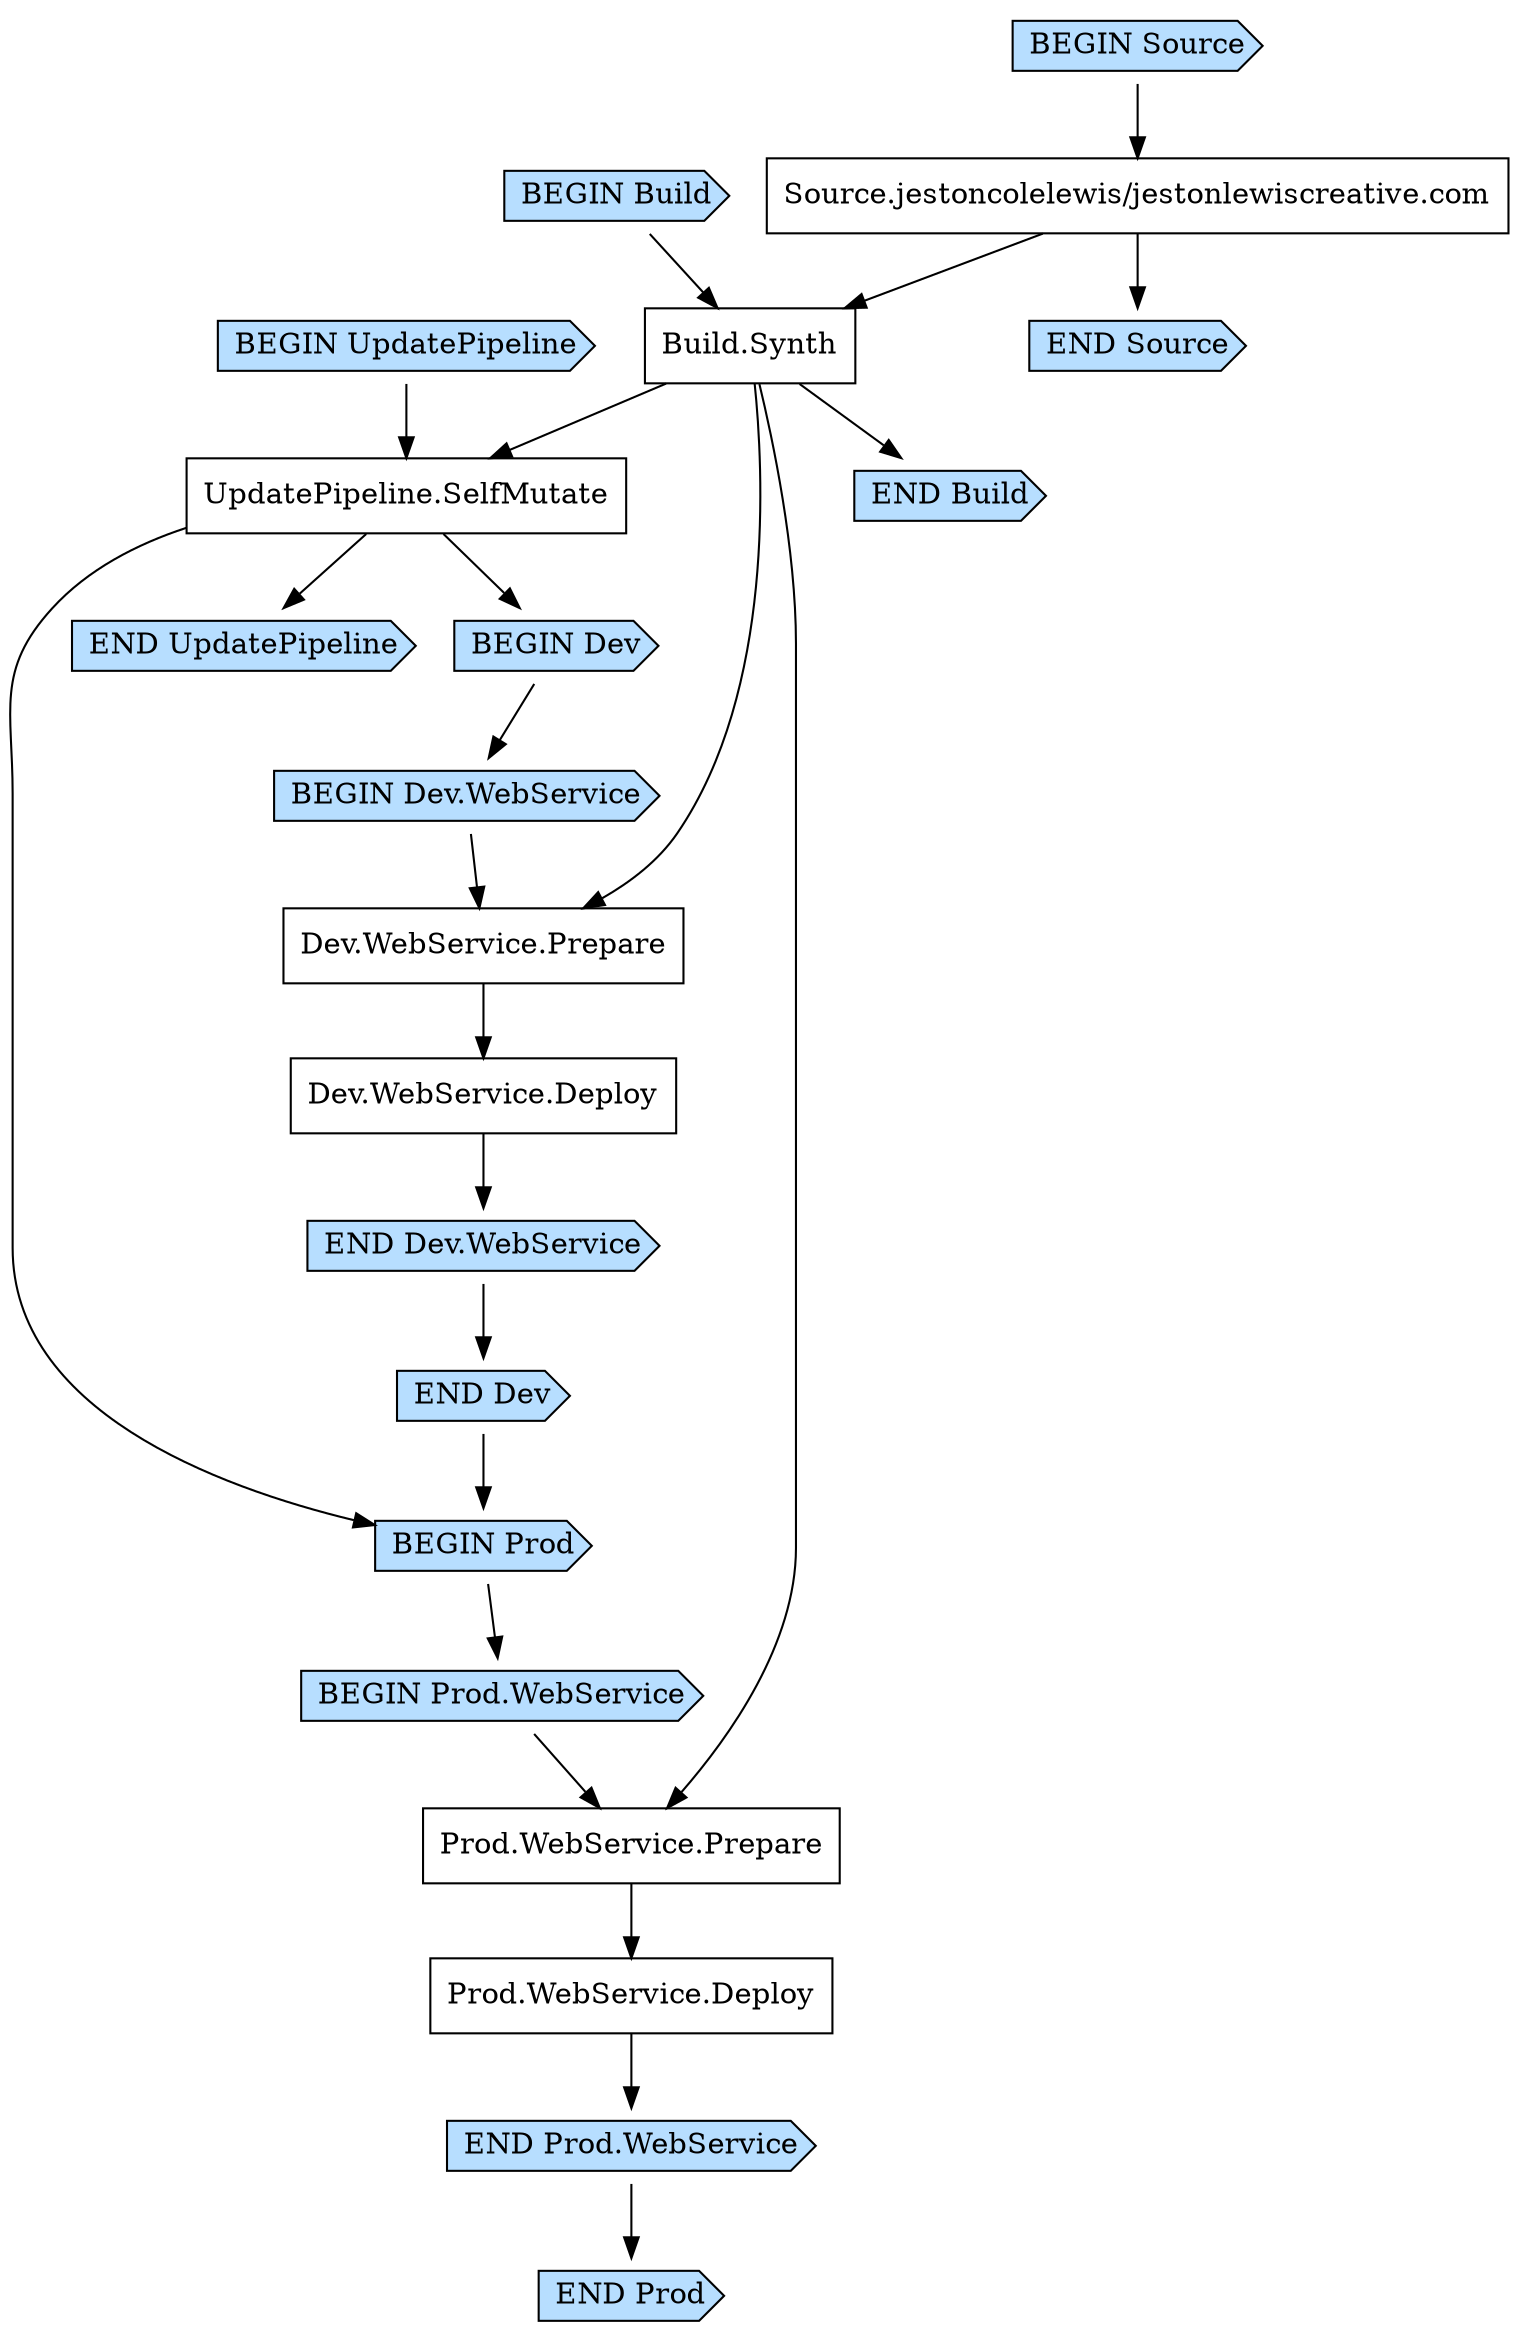 digraph G {
  # Arrows represent an "unlocks" relationship (opposite of dependency). So chosen
  # because the layout looks more natural that way.
  # To represent subgraph dependencies, subgraphs are represented by BEGIN/END nodes.
  # To render: `dot -Tsvg JestonLewisCreativeFrontEndStackPipelineC2681E6E.dot > graph.svg`, open in a browser.
  node [shape="box"];
"BEGIN Build" [shape="cds", style="filled", fillcolor="#b7deff"];
"END Build" [shape="cds", style="filled", fillcolor="#b7deff"];
"Build.Synth";
"Source.jestoncolelewis/jestonlewiscreative.com" -> "Build.Synth";
"BEGIN Build" -> "Build.Synth";
"Build.Synth" -> "END Build";
"BEGIN UpdatePipeline" [shape="cds", style="filled", fillcolor="#b7deff"];
"END UpdatePipeline" [shape="cds", style="filled", fillcolor="#b7deff"];
"UpdatePipeline.SelfMutate";
"Build.Synth" -> "UpdatePipeline.SelfMutate";
"BEGIN UpdatePipeline" -> "UpdatePipeline.SelfMutate";
"UpdatePipeline.SelfMutate" -> "END UpdatePipeline";
"BEGIN Dev" [shape="cds", style="filled", fillcolor="#b7deff"];
"END Dev" [shape="cds", style="filled", fillcolor="#b7deff"];
"UpdatePipeline.SelfMutate" -> "BEGIN Dev";
"BEGIN Dev.WebService" [shape="cds", style="filled", fillcolor="#b7deff"];
"END Dev.WebService" [shape="cds", style="filled", fillcolor="#b7deff"];
"Dev.WebService.Deploy";
"Dev.WebService.Prepare" -> "Dev.WebService.Deploy";
"Dev.WebService.Prepare";
"Build.Synth" -> "Dev.WebService.Prepare";
"BEGIN Dev.WebService" -> "Dev.WebService.Prepare";
"Dev.WebService.Deploy" -> "END Dev.WebService";
"BEGIN Dev" -> "BEGIN Dev.WebService";
"END Dev.WebService" -> "END Dev";
"BEGIN Prod" [shape="cds", style="filled", fillcolor="#b7deff"];
"END Prod" [shape="cds", style="filled", fillcolor="#b7deff"];
"UpdatePipeline.SelfMutate" -> "BEGIN Prod";
"END Dev" -> "BEGIN Prod";
"BEGIN Prod.WebService" [shape="cds", style="filled", fillcolor="#b7deff"];
"END Prod.WebService" [shape="cds", style="filled", fillcolor="#b7deff"];
"Prod.WebService.Deploy";
"Prod.WebService.Prepare" -> "Prod.WebService.Deploy";
"Prod.WebService.Prepare";
"Build.Synth" -> "Prod.WebService.Prepare";
"BEGIN Prod.WebService" -> "Prod.WebService.Prepare";
"Prod.WebService.Deploy" -> "END Prod.WebService";
"BEGIN Prod" -> "BEGIN Prod.WebService";
"END Prod.WebService" -> "END Prod";
"BEGIN Source" [shape="cds", style="filled", fillcolor="#b7deff"];
"END Source" [shape="cds", style="filled", fillcolor="#b7deff"];
"Source.jestoncolelewis/jestonlewiscreative.com";
"BEGIN Source" -> "Source.jestoncolelewis/jestonlewiscreative.com";
"Source.jestoncolelewis/jestonlewiscreative.com" -> "END Source";
}